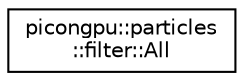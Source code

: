 digraph "Graphical Class Hierarchy"
{
 // LATEX_PDF_SIZE
  edge [fontname="Helvetica",fontsize="10",labelfontname="Helvetica",labelfontsize="10"];
  node [fontname="Helvetica",fontsize="10",shape=record];
  rankdir="LR";
  Node0 [label="picongpu::particles\l::filter::All",height=0.2,width=0.4,color="black", fillcolor="white", style="filled",URL="$structpicongpu_1_1particles_1_1filter_1_1_all.html",tooltip=" "];
}
